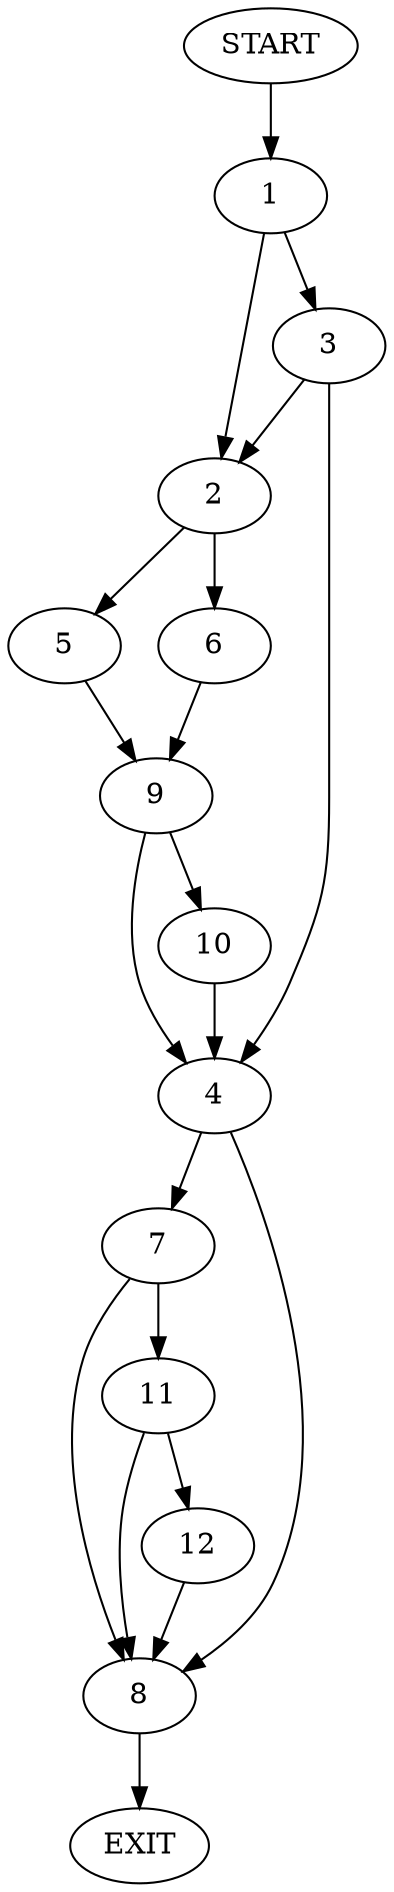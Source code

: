 digraph {
0 [label="START"]
13 [label="EXIT"]
0 -> 1
1 -> 2
1 -> 3
3 -> 4
3 -> 2
2 -> 5
2 -> 6
4 -> 7
4 -> 8
5 -> 9
6 -> 9
9 -> 4
9 -> 10
10 -> 4
8 -> 13
7 -> 11
7 -> 8
11 -> 12
11 -> 8
12 -> 8
}
